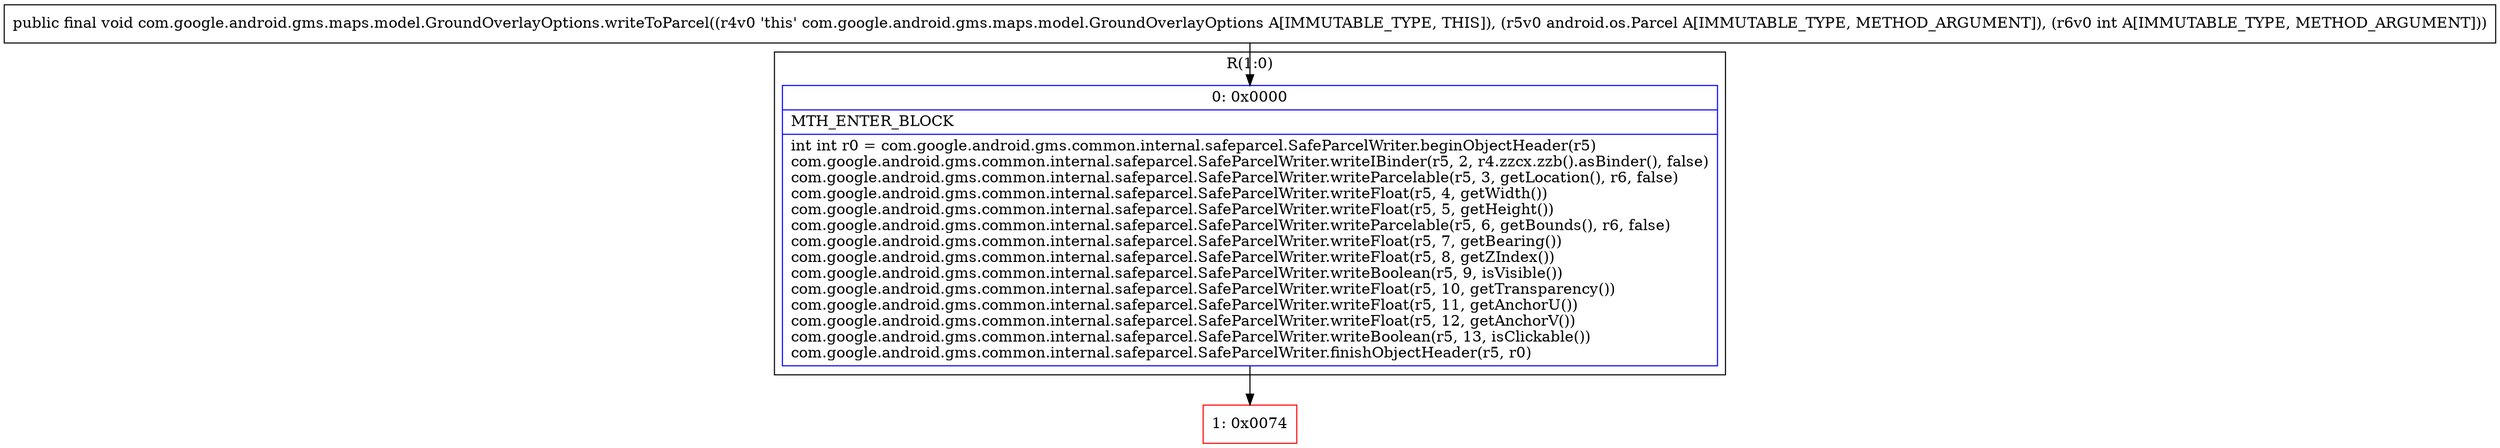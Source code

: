 digraph "CFG forcom.google.android.gms.maps.model.GroundOverlayOptions.writeToParcel(Landroid\/os\/Parcel;I)V" {
subgraph cluster_Region_1557778331 {
label = "R(1:0)";
node [shape=record,color=blue];
Node_0 [shape=record,label="{0\:\ 0x0000|MTH_ENTER_BLOCK\l|int int r0 = com.google.android.gms.common.internal.safeparcel.SafeParcelWriter.beginObjectHeader(r5)\lcom.google.android.gms.common.internal.safeparcel.SafeParcelWriter.writeIBinder(r5, 2, r4.zzcx.zzb().asBinder(), false)\lcom.google.android.gms.common.internal.safeparcel.SafeParcelWriter.writeParcelable(r5, 3, getLocation(), r6, false)\lcom.google.android.gms.common.internal.safeparcel.SafeParcelWriter.writeFloat(r5, 4, getWidth())\lcom.google.android.gms.common.internal.safeparcel.SafeParcelWriter.writeFloat(r5, 5, getHeight())\lcom.google.android.gms.common.internal.safeparcel.SafeParcelWriter.writeParcelable(r5, 6, getBounds(), r6, false)\lcom.google.android.gms.common.internal.safeparcel.SafeParcelWriter.writeFloat(r5, 7, getBearing())\lcom.google.android.gms.common.internal.safeparcel.SafeParcelWriter.writeFloat(r5, 8, getZIndex())\lcom.google.android.gms.common.internal.safeparcel.SafeParcelWriter.writeBoolean(r5, 9, isVisible())\lcom.google.android.gms.common.internal.safeparcel.SafeParcelWriter.writeFloat(r5, 10, getTransparency())\lcom.google.android.gms.common.internal.safeparcel.SafeParcelWriter.writeFloat(r5, 11, getAnchorU())\lcom.google.android.gms.common.internal.safeparcel.SafeParcelWriter.writeFloat(r5, 12, getAnchorV())\lcom.google.android.gms.common.internal.safeparcel.SafeParcelWriter.writeBoolean(r5, 13, isClickable())\lcom.google.android.gms.common.internal.safeparcel.SafeParcelWriter.finishObjectHeader(r5, r0)\l}"];
}
Node_1 [shape=record,color=red,label="{1\:\ 0x0074}"];
MethodNode[shape=record,label="{public final void com.google.android.gms.maps.model.GroundOverlayOptions.writeToParcel((r4v0 'this' com.google.android.gms.maps.model.GroundOverlayOptions A[IMMUTABLE_TYPE, THIS]), (r5v0 android.os.Parcel A[IMMUTABLE_TYPE, METHOD_ARGUMENT]), (r6v0 int A[IMMUTABLE_TYPE, METHOD_ARGUMENT])) }"];
MethodNode -> Node_0;
Node_0 -> Node_1;
}

